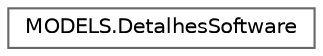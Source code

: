 digraph "Graphical Class Hierarchy"
{
 // LATEX_PDF_SIZE
  bgcolor="transparent";
  edge [fontname=Helvetica,fontsize=10,labelfontname=Helvetica,labelfontsize=10];
  node [fontname=Helvetica,fontsize=10,shape=box,height=0.2,width=0.4];
  rankdir="LR";
  Node0 [id="Node000000",label="MODELS.DetalhesSoftware",height=0.2,width=0.4,color="grey40", fillcolor="white", style="filled",URL="$class_m_o_d_e_l_s_1_1_detalhes_software.html",tooltip=" "];
}
